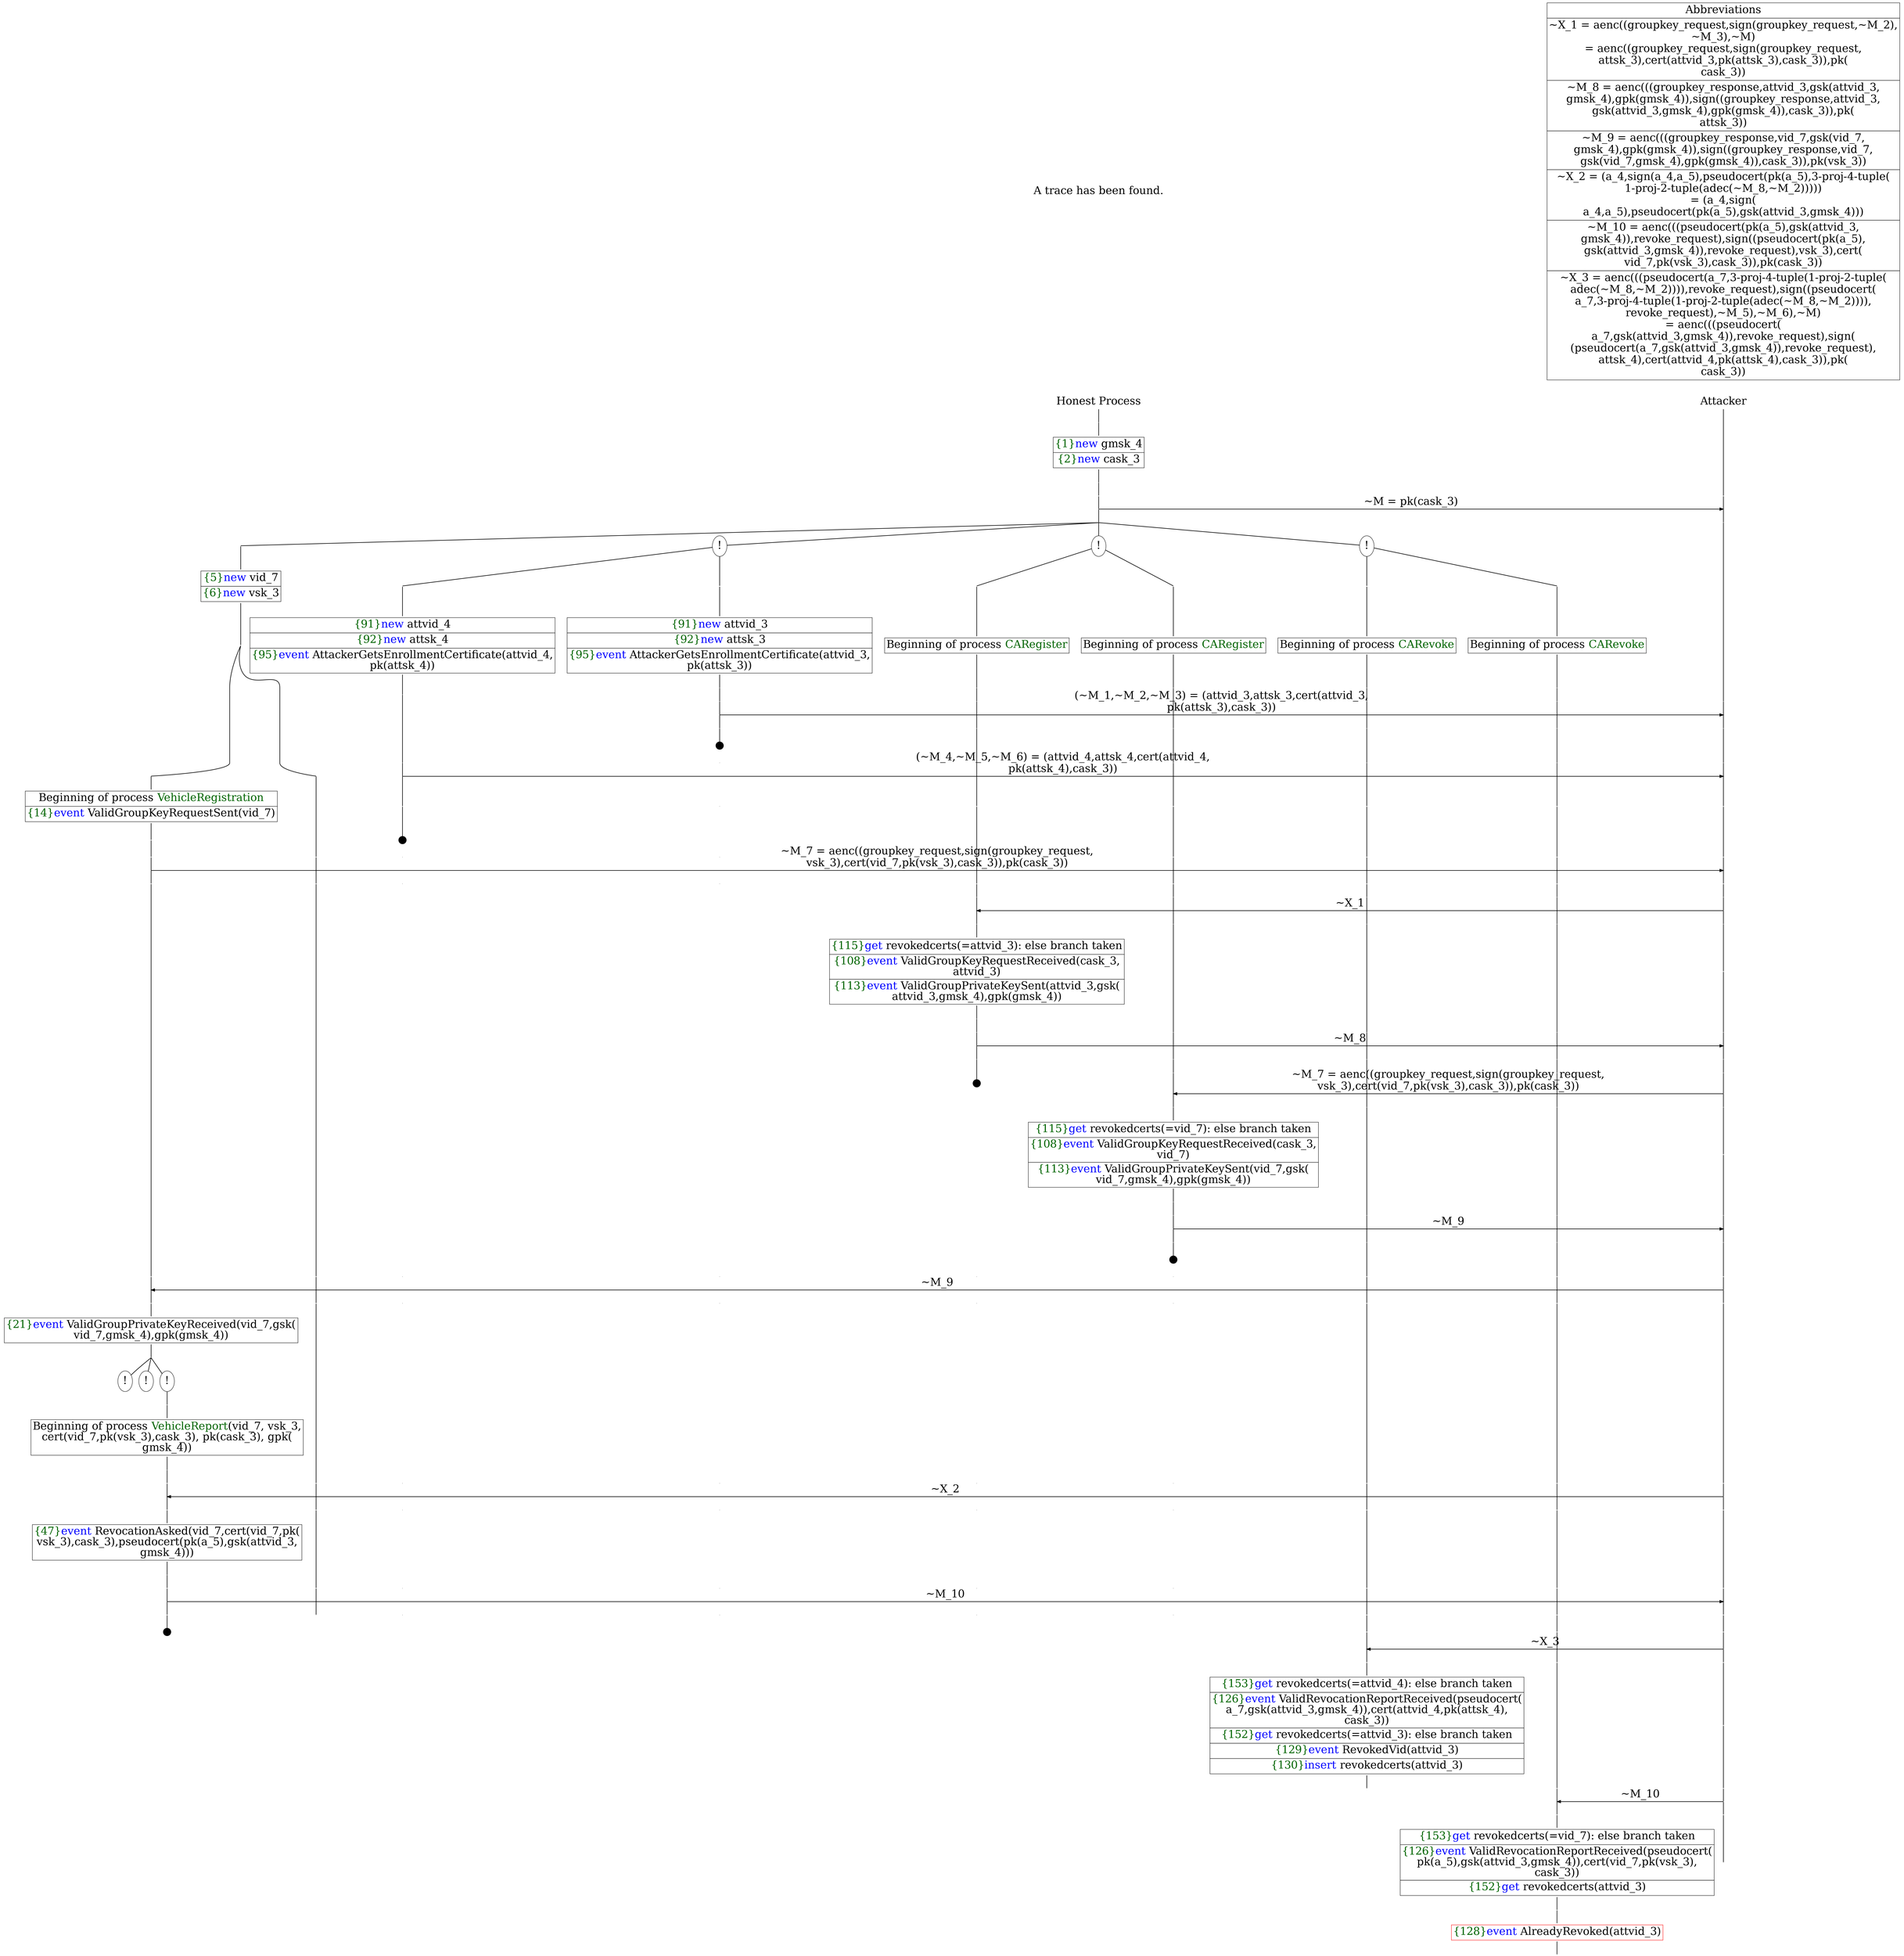 digraph {
graph [ordering = out]
edge [arrowhead = none, penwidth = 1.6, fontsize = 30]
node [shape = point, width = 0, height = 0, fontsize = 30]
Trace [label = <A trace has been found.<br/>
>, shape = plaintext]
P0__0 [label = "Honest Process", shape = plaintext]
P__0 [label = "Attacker", shape = plaintext]
Trace -> P0__0 [label = "", style = invisible, weight = 100]{rank = same; P0__0 P__0}
P0__0 -> P0__1 [label = <>, weight = 100]
P0__1 -> P0__2 [label = <>, weight = 100]
P0__2 [shape = plaintext, label = <<TABLE BORDER="0" CELLBORDER="1" CELLSPACING="0" CELLPADDING="4"> <TR><TD><FONT COLOR="darkgreen">{1}</FONT><FONT COLOR="blue">new </FONT>gmsk_4</TD></TR><TR><TD><FONT COLOR="darkgreen">{2}</FONT><FONT COLOR="blue">new </FONT>cask_3</TD></TR></TABLE>>]
P0__2 -> P0__3 [label = <>, weight = 100]
P0__3 -> P0__4 [label = <>, weight = 100]
P__0 -> P__1 [label = <>, weight = 100]
{rank = same; P__1 P0__4}
P0__4 -> P0__5 [label = <>, weight = 100]
P__1 -> P__2 [label = <>, weight = 100]
{rank = same; P__2 P0__5}
P0__5 -> P__2 [label = <~M = pk(cask_3)>, arrowhead = normal]
P0__5 -> P0__6 [label = <>, weight = 100]
P__2 -> P__3 [label = <>, weight = 100]
{rank = same; P__3 P0__6}
/*RPar */
P0__6 -> P0_3__6 [label = <>]
P0__6 -> P0_2__6 [label = <>]
P0__6 -> P0_1__6 [label = <>]
P0__6 -> P0_0__6 [label = <>]
P0__6 [label = "", fixedsize = false, width = 0, height = 0, shape = none]
{rank = same; P0_0__6 P0_1__6 P0_2__6 P0_3__6}
P0_0__6 [label = "!", shape = ellipse]
{rank = same; P0_0_1__6 P0_0_0__6}
P0_0_1__6 [label = "", fixedsize = false, width = 0, height = 0, shape = none]
P0_0__6 -> P0_0_1__6 [label = <>]
P0_0_0__6 [label = "", fixedsize = false, width = 0, height = 0, shape = none]
P0_0__6 -> P0_0_0__6 [label = <>]
P0_0_0__6 -> P0_0_0__7 [label = <>, weight = 100]
P0_0_0__7 [shape = plaintext, label = <<TABLE BORDER="0" CELLBORDER="1" CELLSPACING="0" CELLPADDING="4"> <TR><TD>Beginning of process <FONT COLOR="darkgreen">CARevoke</FONT></TD></TR></TABLE>>]
P0_0_0__7 -> P0_0_0__8 [label = <>, weight = 100]
P0_0_1__6 -> P0_0_1__7 [label = <>, weight = 100]
P0_0_1__7 [shape = plaintext, label = <<TABLE BORDER="0" CELLBORDER="1" CELLSPACING="0" CELLPADDING="4"> <TR><TD>Beginning of process <FONT COLOR="darkgreen">CARevoke</FONT></TD></TR></TABLE>>]
P0_0_1__7 -> P0_0_1__8 [label = <>, weight = 100]
P0_1__6 [label = "!", shape = ellipse]
{rank = same; P0_1_1__6 P0_1_0__6}
P0_1_1__6 [label = "", fixedsize = false, width = 0, height = 0, shape = none]
P0_1__6 -> P0_1_1__6 [label = <>]
P0_1_0__6 [label = "", fixedsize = false, width = 0, height = 0, shape = none]
P0_1__6 -> P0_1_0__6 [label = <>]
P0_1_0__6 -> P0_1_0__7 [label = <>, weight = 100]
P0_1_0__7 [shape = plaintext, label = <<TABLE BORDER="0" CELLBORDER="1" CELLSPACING="0" CELLPADDING="4"> <TR><TD>Beginning of process <FONT COLOR="darkgreen">CARegister</FONT></TD></TR></TABLE>>]
P0_1_0__7 -> P0_1_0__8 [label = <>, weight = 100]
P0_1_1__6 -> P0_1_1__7 [label = <>, weight = 100]
P0_1_1__7 [shape = plaintext, label = <<TABLE BORDER="0" CELLBORDER="1" CELLSPACING="0" CELLPADDING="4"> <TR><TD>Beginning of process <FONT COLOR="darkgreen">CARegister</FONT></TD></TR></TABLE>>]
P0_1_1__7 -> P0_1_1__8 [label = <>, weight = 100]
P0_2__6 [label = "!", shape = ellipse]
{rank = same; P0_2_1__6 P0_2_0__6}
P0_2_1__6 [label = "", fixedsize = false, width = 0, height = 0, shape = none]
P0_2__6 -> P0_2_1__6 [label = <>]
P0_2_0__6 [label = "", fixedsize = false, width = 0, height = 0, shape = none]
P0_2__6 -> P0_2_0__6 [label = <>]
P0_2_0__6 -> P0_2_0__7 [label = <>, weight = 100]
P0_2_0__7 [shape = plaintext, label = <<TABLE BORDER="0" CELLBORDER="1" CELLSPACING="0" CELLPADDING="4"> <TR><TD><FONT COLOR="darkgreen">{91}</FONT><FONT COLOR="blue">new </FONT>attvid_3</TD></TR><TR><TD><FONT COLOR="darkgreen">{92}</FONT><FONT COLOR="blue">new </FONT>attsk_3</TD></TR><TR><TD><FONT COLOR="darkgreen">{95}</FONT><FONT COLOR="blue">event</FONT> AttackerGetsEnrollmentCertificate(attvid_3,<br/>
pk(attsk_3))</TD></TR></TABLE>>]
P0_2_0__7 -> P0_2_0__8 [label = <>, weight = 100]
P0_2_0__8 -> P0_2_0__9 [label = <>, weight = 100]
P0_1_1__8 -> P0_1_1__9 [label = <>, weight = 100]
P0_1_0__8 -> P0_1_0__9 [label = <>, weight = 100]
P0_0_1__8 -> P0_0_1__9 [label = <>, weight = 100]
P0_0_0__8 -> P0_0_0__9 [label = <>, weight = 100]
P__3 -> P__4 [label = <>, weight = 100]
{rank = same; P__4 P0_0_0__9 P0_0_1__9 P0_1_0__9 P0_1_1__9 P0_2_0__9}
P0_2_0__9 -> P0_2_0__10 [label = <>, weight = 100]
P__4 -> P__5 [label = <>, weight = 100]
{rank = same; P__5 P0_2_0__10}
P0_2_0__10 -> P__5 [label = <(~M_1,~M_2,~M_3) = (attvid_3,attsk_3,cert(attvid_3,<br/>
pk(attsk_3),cask_3))>, arrowhead = normal]
P0_2_0__10 -> P0_2_0__11 [label = <>, weight = 100]
P0_1_1__9 -> P0_1_1__10 [label = <>, weight = 100]
P0_1_0__9 -> P0_1_0__10 [label = <>, weight = 100]
P0_0_1__9 -> P0_0_1__10 [label = <>, weight = 100]
P0_0_0__9 -> P0_0_0__10 [label = <>, weight = 100]
P__5 -> P__6 [label = <>, weight = 100]
{rank = same; P__6 P0_0_0__10 P0_0_1__10 P0_1_0__10 P0_1_1__10 P0_2_0__11}
P0_2_0__12 [label = "", width = 0.3, height = 0.3]
P0_2_0__11 -> P0_2_0__12 [label = <>, weight = 100]
P0_2_1__6 -> P0_2_1__7 [label = <>, weight = 100]
P0_2_1__7 [shape = plaintext, label = <<TABLE BORDER="0" CELLBORDER="1" CELLSPACING="0" CELLPADDING="4"> <TR><TD><FONT COLOR="darkgreen">{91}</FONT><FONT COLOR="blue">new </FONT>attvid_4</TD></TR><TR><TD><FONT COLOR="darkgreen">{92}</FONT><FONT COLOR="blue">new </FONT>attsk_4</TD></TR><TR><TD><FONT COLOR="darkgreen">{95}</FONT><FONT COLOR="blue">event</FONT> AttackerGetsEnrollmentCertificate(attvid_4,<br/>
pk(attsk_4))</TD></TR></TABLE>>]
P0_2_1__7 -> P0_2_1__8 [label = <>, weight = 100]
P0_2_1__8 -> P0_2_1__9 [label = <>, weight = 100]
P0_2_0__13 [label = "", style = invisible]
P0_2_0__12 -> P0_2_0__13 [label = <>, weight = 100, style = invisible]
P0_1_1__10 -> P0_1_1__11 [label = <>, weight = 100]
P0_1_0__10 -> P0_1_0__11 [label = <>, weight = 100]
P0_0_1__10 -> P0_0_1__11 [label = <>, weight = 100]
P0_0_0__10 -> P0_0_0__11 [label = <>, weight = 100]
P__6 -> P__7 [label = <>, weight = 100]
{rank = same; P__7 P0_0_0__11 P0_0_1__11 P0_1_0__11 P0_1_1__11 P0_2_0__13 P0_2_1__9}
P0_2_1__9 -> P0_2_1__10 [label = <>, weight = 100]
P__7 -> P__8 [label = <>, weight = 100]
{rank = same; P__8 P0_2_1__10}
P0_2_1__10 -> P__8 [label = <(~M_4,~M_5,~M_6) = (attvid_4,attsk_4,cert(attvid_4,<br/>
pk(attsk_4),cask_3))>, arrowhead = normal]
P0_2_1__10 -> P0_2_1__11 [label = <>, weight = 100]
P0_2_0__14 [label = "", style = invisible]
P0_2_0__13 -> P0_2_0__14 [label = <>, weight = 100, style = invisible]
P0_1_1__11 -> P0_1_1__12 [label = <>, weight = 100]
P0_1_0__11 -> P0_1_0__12 [label = <>, weight = 100]
P0_0_1__11 -> P0_0_1__12 [label = <>, weight = 100]
P0_0_0__11 -> P0_0_0__12 [label = <>, weight = 100]
P__8 -> P__9 [label = <>, weight = 100]
{rank = same; P__9 P0_0_0__12 P0_0_1__12 P0_1_0__12 P0_1_1__12 P0_2_0__14 P0_2_1__11}
P0_2_1__12 [label = "", width = 0.3, height = 0.3]
P0_2_1__11 -> P0_2_1__12 [label = <>, weight = 100]
P0_3__6 -> P0_3__7 [label = <>, weight = 100]
P0_3__7 [shape = plaintext, label = <<TABLE BORDER="0" CELLBORDER="1" CELLSPACING="0" CELLPADDING="4"> <TR><TD><FONT COLOR="darkgreen">{5}</FONT><FONT COLOR="blue">new </FONT>vid_7</TD></TR><TR><TD><FONT COLOR="darkgreen">{6}</FONT><FONT COLOR="blue">new </FONT>vsk_3</TD></TR></TABLE>>]
P0_3__7 -> P0_3__8 [label = <>, weight = 100]
/*RPar */
P0_3__8 -> P0_3_1__8 [label = <>]
P0_3__8 -> P0_3_0__8 [label = <>]
P0_3__8 [label = "", fixedsize = false, width = 0, height = 0, shape = none]
{rank = same; P0_3_0__8 P0_3_1__8}
P0_3_1__8 -> P0_3_1__9 [label = <>, weight = 100]
P0_3_1__9 [shape = plaintext, label = <<TABLE BORDER="0" CELLBORDER="1" CELLSPACING="0" CELLPADDING="4"> <TR><TD>Beginning of process <FONT COLOR="darkgreen">VehicleRegistration</FONT></TD></TR><TR><TD><FONT COLOR="darkgreen">{14}</FONT><FONT COLOR="blue">event</FONT> ValidGroupKeyRequestSent(vid_7)</TD></TR></TABLE>>]
P0_3_1__9 -> P0_3_1__10 [label = <>, weight = 100]
P0_3_1__10 -> P0_3_1__11 [label = <>, weight = 100]
P0_3_0__8 -> P0_3_0__9 [label = <>, weight = 100]
P0_2_1__13 [label = "", style = invisible]
P0_2_1__12 -> P0_2_1__13 [label = <>, weight = 100, style = invisible]
P0_2_0__15 [label = "", style = invisible]
P0_2_0__14 -> P0_2_0__15 [label = <>, weight = 100, style = invisible]
P0_1_1__12 -> P0_1_1__13 [label = <>, weight = 100]
P0_1_0__12 -> P0_1_0__13 [label = <>, weight = 100]
P0_0_1__12 -> P0_0_1__13 [label = <>, weight = 100]
P0_0_0__12 -> P0_0_0__13 [label = <>, weight = 100]
P__9 -> P__10 [label = <>, weight = 100]
{rank = same; P__10 P0_0_0__13 P0_0_1__13 P0_1_0__13 P0_1_1__13 P0_2_0__15 P0_2_1__13 P0_3_0__9 P0_3_1__11}
P0_3_1__11 -> P0_3_1__12 [label = <>, weight = 100]
P__10 -> P__11 [label = <>, weight = 100]
{rank = same; P__11 P0_3_1__12}
P0_3_1__12 -> P__11 [label = <~M_7 = aenc((groupkey_request,sign(groupkey_request,<br/>
vsk_3),cert(vid_7,pk(vsk_3),cask_3)),pk(cask_3))>, arrowhead = normal]
P0_3_1__12 -> P0_3_1__13 [label = <>, weight = 100]
P0_3_0__9 -> P0_3_0__10 [label = <>, weight = 100]
P0_2_1__14 [label = "", style = invisible]
P0_2_1__13 -> P0_2_1__14 [label = <>, weight = 100, style = invisible]
P0_2_0__16 [label = "", style = invisible]
P0_2_0__15 -> P0_2_0__16 [label = <>, weight = 100, style = invisible]
P0_1_1__13 -> P0_1_1__14 [label = <>, weight = 100]
P0_1_0__13 -> P0_1_0__14 [label = <>, weight = 100]
P0_0_1__13 -> P0_0_1__14 [label = <>, weight = 100]
P0_0_0__13 -> P0_0_0__14 [label = <>, weight = 100]
P__11 -> P__12 [label = <>, weight = 100]
{rank = same; P__12 P0_0_0__14 P0_0_1__14 P0_1_0__14 P0_1_1__14 P0_2_0__16 P0_2_1__14 P0_3_0__10 P0_3_1__13}
P0_1_1__14 -> P0_1_1__15 [label = <>, weight = 100]
P0_1_0__14 -> P0_1_0__15 [label = <>, weight = 100]
P0_0_1__14 -> P0_0_1__15 [label = <>, weight = 100]
P0_0_0__14 -> P0_0_0__15 [label = <>, weight = 100]
P__12 -> P__13 [label = <>, weight = 100]
{rank = same; P__13 P0_0_0__15 P0_0_1__15 P0_1_0__15 P0_1_1__15}
P0_1_1__15 -> P0_1_1__16 [label = <>, weight = 100]
P__13 -> P__14 [label = <>, weight = 100]
{rank = same; P__14 P0_1_1__16}
P0_1_1__16 -> P__14 [label = <~X_1>, dir = back, arrowhead = normal]
P0_1_1__16 -> P0_1_1__17 [label = <>, weight = 100]
P0_1_0__15 -> P0_1_0__16 [label = <>, weight = 100]
P0_0_1__15 -> P0_0_1__16 [label = <>, weight = 100]
P0_0_0__15 -> P0_0_0__16 [label = <>, weight = 100]
P__14 -> P__15 [label = <>, weight = 100]
{rank = same; P__15 P0_0_0__16 P0_0_1__16 P0_1_0__16 P0_1_1__17}
P0_1_1__17 -> P0_1_1__18 [label = <>, weight = 100]
P0_1_1__18 [shape = plaintext, label = <<TABLE BORDER="0" CELLBORDER="1" CELLSPACING="0" CELLPADDING="4"> <TR><TD><FONT COLOR="darkgreen">{115}</FONT><FONT COLOR="blue">get</FONT> revokedcerts(=attvid_3): else branch taken<br/>
</TD></TR><TR><TD><FONT COLOR="darkgreen">{108}</FONT><FONT COLOR="blue">event</FONT> ValidGroupKeyRequestReceived(cask_3,<br/>
attvid_3)</TD></TR><TR><TD><FONT COLOR="darkgreen">{113}</FONT><FONT COLOR="blue">event</FONT> ValidGroupPrivateKeySent(attvid_3,gsk(<br/>
attvid_3,gmsk_4),gpk(gmsk_4))</TD></TR></TABLE>>]
P0_1_1__18 -> P0_1_1__19 [label = <>, weight = 100]
P__15 -> P__16 [label = <>, weight = 100]
{rank = same; P__16 P0_1_1__18}
P0_1_1__19 -> P0_1_1__20 [label = <>, weight = 100]
P0_1_0__16 -> P0_1_0__17 [label = <>, weight = 100]
P0_0_1__16 -> P0_0_1__17 [label = <>, weight = 100]
P0_0_0__16 -> P0_0_0__17 [label = <>, weight = 100]
P__16 -> P__17 [label = <>, weight = 100]
{rank = same; P__17 P0_0_0__17 P0_0_1__17 P0_1_0__17 P0_1_1__20}
P0_1_1__20 -> P0_1_1__21 [label = <>, weight = 100]
P__17 -> P__18 [label = <>, weight = 100]
{rank = same; P__18 P0_1_1__21}
P0_1_1__21 -> P__18 [label = <~M_8>, arrowhead = normal]
P0_1_1__21 -> P0_1_1__22 [label = <>, weight = 100]
P0_1_0__17 -> P0_1_0__18 [label = <>, weight = 100]
P0_0_1__17 -> P0_0_1__18 [label = <>, weight = 100]
P0_0_0__17 -> P0_0_0__18 [label = <>, weight = 100]
P__18 -> P__19 [label = <>, weight = 100]
{rank = same; P__19 P0_0_0__18 P0_0_1__18 P0_1_0__18 P0_1_1__22}
P0_1_1__23 [label = "", width = 0.3, height = 0.3]
P0_1_1__22 -> P0_1_1__23 [label = <>, weight = 100]
P0_1_0__18 -> P0_1_0__19 [label = <>, weight = 100]
P0_0_1__18 -> P0_0_1__19 [label = <>, weight = 100]
P0_0_0__18 -> P0_0_0__19 [label = <>, weight = 100]
P__19 -> P__20 [label = <>, weight = 100]
{rank = same; P__20 P0_0_0__19 P0_0_1__19 P0_1_0__19}
P0_1_0__19 -> P0_1_0__20 [label = <>, weight = 100]
P__20 -> P__21 [label = <>, weight = 100]
{rank = same; P__21 P0_1_0__20}
P0_1_0__20 -> P__21 [label = <~M_7 = aenc((groupkey_request,sign(groupkey_request,<br/>
vsk_3),cert(vid_7,pk(vsk_3),cask_3)),pk(cask_3))>, dir = back, arrowhead = normal]
P0_1_0__20 -> P0_1_0__21 [label = <>, weight = 100]
P0_0_1__19 -> P0_0_1__20 [label = <>, weight = 100]
P0_0_0__19 -> P0_0_0__20 [label = <>, weight = 100]
P__21 -> P__22 [label = <>, weight = 100]
{rank = same; P__22 P0_0_0__20 P0_0_1__20 P0_1_0__21}
P0_1_0__21 -> P0_1_0__22 [label = <>, weight = 100]
P0_1_0__22 [shape = plaintext, label = <<TABLE BORDER="0" CELLBORDER="1" CELLSPACING="0" CELLPADDING="4"> <TR><TD><FONT COLOR="darkgreen">{115}</FONT><FONT COLOR="blue">get</FONT> revokedcerts(=vid_7): else branch taken<br/>
</TD></TR><TR><TD><FONT COLOR="darkgreen">{108}</FONT><FONT COLOR="blue">event</FONT> ValidGroupKeyRequestReceived(cask_3,<br/>
vid_7)</TD></TR><TR><TD><FONT COLOR="darkgreen">{113}</FONT><FONT COLOR="blue">event</FONT> ValidGroupPrivateKeySent(vid_7,gsk(<br/>
vid_7,gmsk_4),gpk(gmsk_4))</TD></TR></TABLE>>]
P0_1_0__22 -> P0_1_0__23 [label = <>, weight = 100]
P__22 -> P__23 [label = <>, weight = 100]
{rank = same; P__23 P0_1_0__22}
P0_1_0__23 -> P0_1_0__24 [label = <>, weight = 100]
P0_0_1__20 -> P0_0_1__21 [label = <>, weight = 100]
P0_0_0__20 -> P0_0_0__21 [label = <>, weight = 100]
P__23 -> P__24 [label = <>, weight = 100]
{rank = same; P__24 P0_0_0__21 P0_0_1__21 P0_1_0__24}
P0_1_0__24 -> P0_1_0__25 [label = <>, weight = 100]
P__24 -> P__25 [label = <>, weight = 100]
{rank = same; P__25 P0_1_0__25}
P0_1_0__25 -> P__25 [label = <~M_9>, arrowhead = normal]
P0_1_0__25 -> P0_1_0__26 [label = <>, weight = 100]
P0_0_1__21 -> P0_0_1__22 [label = <>, weight = 100]
P0_0_0__21 -> P0_0_0__22 [label = <>, weight = 100]
P__25 -> P__26 [label = <>, weight = 100]
{rank = same; P__26 P0_0_0__22 P0_0_1__22 P0_1_0__26}
P0_1_0__27 [label = "", width = 0.3, height = 0.3]
P0_1_0__26 -> P0_1_0__27 [label = <>, weight = 100]
P0_3_1__13 -> P0_3_1__14 [label = <>, weight = 100]
P0_3_0__10 -> P0_3_0__11 [label = <>, weight = 100]
P0_2_1__15 [label = "", style = invisible]
P0_2_1__14 -> P0_2_1__15 [label = <>, weight = 100, style = invisible]
P0_2_0__17 [label = "", style = invisible]
P0_2_0__16 -> P0_2_0__17 [label = <>, weight = 100, style = invisible]
P0_1_1__24 [label = "", style = invisible]
P0_1_1__23 -> P0_1_1__24 [label = <>, weight = 100, style = invisible]
P0_1_0__28 [label = "", style = invisible]
P0_1_0__27 -> P0_1_0__28 [label = <>, weight = 100, style = invisible]
P0_0_1__22 -> P0_0_1__23 [label = <>, weight = 100]
P0_0_0__22 -> P0_0_0__23 [label = <>, weight = 100]
P__26 -> P__27 [label = <>, weight = 100]
{rank = same; P__27 P0_0_0__23 P0_0_1__23 P0_1_0__28 P0_1_1__24 P0_2_0__17 P0_2_1__15 P0_3_0__11 P0_3_1__14}
P0_3_1__14 -> P0_3_1__15 [label = <>, weight = 100]
P__27 -> P__28 [label = <>, weight = 100]
{rank = same; P__28 P0_3_1__15}
P0_3_1__15 -> P__28 [label = <~M_9>, dir = back, arrowhead = normal]
P0_3_1__15 -> P0_3_1__16 [label = <>, weight = 100]
P0_3_0__11 -> P0_3_0__12 [label = <>, weight = 100]
P0_2_1__16 [label = "", style = invisible]
P0_2_1__15 -> P0_2_1__16 [label = <>, weight = 100, style = invisible]
P0_2_0__18 [label = "", style = invisible]
P0_2_0__17 -> P0_2_0__18 [label = <>, weight = 100, style = invisible]
P0_1_1__25 [label = "", style = invisible]
P0_1_1__24 -> P0_1_1__25 [label = <>, weight = 100, style = invisible]
P0_1_0__29 [label = "", style = invisible]
P0_1_0__28 -> P0_1_0__29 [label = <>, weight = 100, style = invisible]
P0_0_1__23 -> P0_0_1__24 [label = <>, weight = 100]
P0_0_0__23 -> P0_0_0__24 [label = <>, weight = 100]
P__28 -> P__29 [label = <>, weight = 100]
{rank = same; P__29 P0_0_0__24 P0_0_1__24 P0_1_0__29 P0_1_1__25 P0_2_0__18 P0_2_1__16 P0_3_0__12 P0_3_1__16}
P0_3_1__16 -> P0_3_1__17 [label = <>, weight = 100]
P0_3_1__17 [shape = plaintext, label = <<TABLE BORDER="0" CELLBORDER="1" CELLSPACING="0" CELLPADDING="4"> <TR><TD><FONT COLOR="darkgreen">{21}</FONT><FONT COLOR="blue">event</FONT> ValidGroupPrivateKeyReceived(vid_7,gsk(<br/>
vid_7,gmsk_4),gpk(gmsk_4))</TD></TR></TABLE>>]
P0_3_1__17 -> P0_3_1__18 [label = <>, weight = 100]
/*RPar */
P0_3_1__18 -> P0_3_1_2__18 [label = <>]
P0_3_1__18 -> P0_3_1_1__18 [label = <>]
P0_3_1__18 -> P0_3_1_0__18 [label = <>]
P0_3_1__18 [label = "", fixedsize = false, width = 0, height = 0, shape = none]
{rank = same; P0_3_1_0__18 P0_3_1_1__18 P0_3_1_2__18}
P0_3_1_0__18 [label = "!", shape = ellipse]
P0_3_1_0_0__18 [label = "", fixedsize = false, width = 0, height = 0, shape = none]
P0_3_1_0__18 -> P0_3_1_0_0__18 [label = <>, weight = 100]
P0_3_1_0_0__18 -> P0_3_1_0_0__19 [label = <>, weight = 100]
P0_3_1_0_0__19 [shape = plaintext, label = <<TABLE BORDER="0" CELLBORDER="1" CELLSPACING="0" CELLPADDING="4"> <TR><TD>Beginning of process <FONT COLOR="darkgreen">VehicleReport</FONT>(vid_7, vsk_3,<br/>
cert(vid_7,pk(vsk_3),cask_3), pk(cask_3), gpk(<br/>
gmsk_4))</TD></TR></TABLE>>]
P0_3_1_0_0__19 -> P0_3_1_0_0__20 [label = <>, weight = 100]
P0_3_1_1__18 [label = "!", shape = ellipse]
P0_3_1_2__18 [label = "!", shape = ellipse]
P0_3_1_0_0__20 -> P0_3_1_0_0__21 [label = <>, weight = 100]
P0_3_0__12 -> P0_3_0__13 [label = <>, weight = 100]
P0_2_1__17 [label = "", style = invisible]
P0_2_1__16 -> P0_2_1__17 [label = <>, weight = 100, style = invisible]
P0_2_0__19 [label = "", style = invisible]
P0_2_0__18 -> P0_2_0__19 [label = <>, weight = 100, style = invisible]
P0_1_1__26 [label = "", style = invisible]
P0_1_1__25 -> P0_1_1__26 [label = <>, weight = 100, style = invisible]
P0_1_0__30 [label = "", style = invisible]
P0_1_0__29 -> P0_1_0__30 [label = <>, weight = 100, style = invisible]
P0_0_1__24 -> P0_0_1__25 [label = <>, weight = 100]
P0_0_0__24 -> P0_0_0__25 [label = <>, weight = 100]
P__29 -> P__30 [label = <>, weight = 100]
{rank = same; P__30 P0_0_0__25 P0_0_1__25 P0_1_0__30 P0_1_1__26 P0_2_0__19 P0_2_1__17 P0_3_0__13 P0_3_1_0_0__21}
P0_3_1_0_0__21 -> P0_3_1_0_0__22 [label = <>, weight = 100]
P__30 -> P__31 [label = <>, weight = 100]
{rank = same; P__31 P0_3_1_0_0__22}
P0_3_1_0_0__22 -> P__31 [label = <~X_2>, dir = back, arrowhead = normal]
P0_3_1_0_0__22 -> P0_3_1_0_0__23 [label = <>, weight = 100]
P0_3_0__13 -> P0_3_0__14 [label = <>, weight = 100]
P0_2_1__18 [label = "", style = invisible]
P0_2_1__17 -> P0_2_1__18 [label = <>, weight = 100, style = invisible]
P0_2_0__20 [label = "", style = invisible]
P0_2_0__19 -> P0_2_0__20 [label = <>, weight = 100, style = invisible]
P0_1_1__27 [label = "", style = invisible]
P0_1_1__26 -> P0_1_1__27 [label = <>, weight = 100, style = invisible]
P0_1_0__31 [label = "", style = invisible]
P0_1_0__30 -> P0_1_0__31 [label = <>, weight = 100, style = invisible]
P0_0_1__25 -> P0_0_1__26 [label = <>, weight = 100]
P0_0_0__25 -> P0_0_0__26 [label = <>, weight = 100]
P__31 -> P__32 [label = <>, weight = 100]
{rank = same; P__32 P0_0_0__26 P0_0_1__26 P0_1_0__31 P0_1_1__27 P0_2_0__20 P0_2_1__18 P0_3_0__14 P0_3_1_0_0__23}
P0_3_1_0_0__23 -> P0_3_1_0_0__24 [label = <>, weight = 100]
P0_3_1_0_0__24 [shape = plaintext, label = <<TABLE BORDER="0" CELLBORDER="1" CELLSPACING="0" CELLPADDING="4"> <TR><TD><FONT COLOR="darkgreen">{47}</FONT><FONT COLOR="blue">event</FONT> RevocationAsked(vid_7,cert(vid_7,pk(<br/>
vsk_3),cask_3),pseudocert(pk(a_5),gsk(attvid_3,<br/>
gmsk_4)))</TD></TR></TABLE>>]
P0_3_1_0_0__24 -> P0_3_1_0_0__25 [label = <>, weight = 100]
P0_3_1_0_0__25 -> P0_3_1_0_0__26 [label = <>, weight = 100]
P0_3_0__14 -> P0_3_0__15 [label = <>, weight = 100]
P0_2_1__19 [label = "", style = invisible]
P0_2_1__18 -> P0_2_1__19 [label = <>, weight = 100, style = invisible]
P0_2_0__21 [label = "", style = invisible]
P0_2_0__20 -> P0_2_0__21 [label = <>, weight = 100, style = invisible]
P0_1_1__28 [label = "", style = invisible]
P0_1_1__27 -> P0_1_1__28 [label = <>, weight = 100, style = invisible]
P0_1_0__32 [label = "", style = invisible]
P0_1_0__31 -> P0_1_0__32 [label = <>, weight = 100, style = invisible]
P0_0_1__26 -> P0_0_1__27 [label = <>, weight = 100]
P0_0_0__26 -> P0_0_0__27 [label = <>, weight = 100]
P__32 -> P__33 [label = <>, weight = 100]
{rank = same; P__33 P0_0_0__27 P0_0_1__27 P0_1_0__32 P0_1_1__28 P0_2_0__21 P0_2_1__19 P0_3_0__15 P0_3_1_0_0__26}
P0_3_1_0_0__26 -> P0_3_1_0_0__27 [label = <>, weight = 100]
P__33 -> P__34 [label = <>, weight = 100]
{rank = same; P__34 P0_3_1_0_0__27}
P0_3_1_0_0__27 -> P__34 [label = <~M_10>, arrowhead = normal]
P0_3_1_0_0__27 -> P0_3_1_0_0__28 [label = <>, weight = 100]
P0_3_0__15 -> P0_3_0__16 [label = <>, weight = 100]
P0_2_1__20 [label = "", style = invisible]
P0_2_1__19 -> P0_2_1__20 [label = <>, weight = 100, style = invisible]
P0_2_0__22 [label = "", style = invisible]
P0_2_0__21 -> P0_2_0__22 [label = <>, weight = 100, style = invisible]
P0_1_1__29 [label = "", style = invisible]
P0_1_1__28 -> P0_1_1__29 [label = <>, weight = 100, style = invisible]
P0_1_0__33 [label = "", style = invisible]
P0_1_0__32 -> P0_1_0__33 [label = <>, weight = 100, style = invisible]
P0_0_1__27 -> P0_0_1__28 [label = <>, weight = 100]
P0_0_0__27 -> P0_0_0__28 [label = <>, weight = 100]
P__34 -> P__35 [label = <>, weight = 100]
{rank = same; P__35 P0_0_0__28 P0_0_1__28 P0_1_0__33 P0_1_1__29 P0_2_0__22 P0_2_1__20 P0_3_0__16 P0_3_1_0_0__28}
P0_3_1_0_0__29 [label = "", width = 0.3, height = 0.3]
P0_3_1_0_0__28 -> P0_3_1_0_0__29 [label = <>, weight = 100]
P0_0_1__28 -> P0_0_1__29 [label = <>, weight = 100]
P0_0_0__28 -> P0_0_0__29 [label = <>, weight = 100]
P__35 -> P__36 [label = <>, weight = 100]
{rank = same; P__36 P0_0_0__29 P0_0_1__29}
P0_0_1__29 -> P0_0_1__30 [label = <>, weight = 100]
P__36 -> P__37 [label = <>, weight = 100]
{rank = same; P__37 P0_0_1__30}
P0_0_1__30 -> P__37 [label = <~X_3>, dir = back, arrowhead = normal]
P0_0_1__30 -> P0_0_1__31 [label = <>, weight = 100]
P0_0_0__29 -> P0_0_0__30 [label = <>, weight = 100]
P__37 -> P__38 [label = <>, weight = 100]
{rank = same; P__38 P0_0_0__30 P0_0_1__31}
P0_0_1__31 -> P0_0_1__32 [label = <>, weight = 100]
P0_0_1__32 [shape = plaintext, label = <<TABLE BORDER="0" CELLBORDER="1" CELLSPACING="0" CELLPADDING="4"> <TR><TD><FONT COLOR="darkgreen">{153}</FONT><FONT COLOR="blue">get</FONT> revokedcerts(=attvid_4): else branch taken<br/>
</TD></TR><TR><TD><FONT COLOR="darkgreen">{126}</FONT><FONT COLOR="blue">event</FONT> ValidRevocationReportReceived(pseudocert(<br/>
a_7,gsk(attvid_3,gmsk_4)),cert(attvid_4,pk(attsk_4),<br/>
cask_3))</TD></TR><TR><TD><FONT COLOR="darkgreen">{152}</FONT><FONT COLOR="blue">get</FONT> revokedcerts(=attvid_3): else branch taken<br/>
</TD></TR><TR><TD><FONT COLOR="darkgreen">{129}</FONT><FONT COLOR="blue">event</FONT> RevokedVid(attvid_3)</TD></TR><TR><TD><FONT COLOR="darkgreen">{130}</FONT><FONT COLOR="blue">insert </FONT>revokedcerts(attvid_3)</TD></TR></TABLE>>]
P0_0_1__32 -> P0_0_1__33 [label = <>, weight = 100]
P__38 -> P__39 [label = <>, weight = 100]
{rank = same; P__39 P0_0_1__32}
P0_0_0__30 -> P0_0_0__31 [label = <>, weight = 100]
P__39 -> P__40 [label = <>, weight = 100]
{rank = same; P__40 P0_0_0__31}
P0_0_0__31 -> P0_0_0__32 [label = <>, weight = 100]
P__40 -> P__41 [label = <>, weight = 100]
{rank = same; P__41 P0_0_0__32}
P0_0_0__32 -> P__41 [label = <~M_10>, dir = back, arrowhead = normal]
P0_0_0__32 -> P0_0_0__33 [label = <>, weight = 100]
P__41 -> P__42 [label = <>, weight = 100]
{rank = same; P__42 P0_0_0__33}
P0_0_0__33 -> P0_0_0__34 [label = <>, weight = 100]
P0_0_0__34 [shape = plaintext, label = <<TABLE BORDER="0" CELLBORDER="1" CELLSPACING="0" CELLPADDING="4"> <TR><TD><FONT COLOR="darkgreen">{153}</FONT><FONT COLOR="blue">get</FONT> revokedcerts(=vid_7): else branch taken<br/>
</TD></TR><TR><TD><FONT COLOR="darkgreen">{126}</FONT><FONT COLOR="blue">event</FONT> ValidRevocationReportReceived(pseudocert(<br/>
pk(a_5),gsk(attvid_3,gmsk_4)),cert(vid_7,pk(vsk_3),<br/>
cask_3))</TD></TR><TR><TD><FONT COLOR="darkgreen">{152}</FONT><FONT COLOR="blue">get </FONT>revokedcerts(attvid_3)</TD></TR></TABLE>>]
P0_0_0__34 -> P0_0_0__35 [label = <>, weight = 100]
P__42 -> P__43 [label = <>, weight = 100]
{rank = same; P__43 P0_0_0__34}
P0_0_0__35 -> P0_0_0__36 [label = <>, weight = 100]
P0_0_0__36 [color = red, shape = plaintext, label = <<TABLE BORDER="0" CELLBORDER="1" CELLSPACING="0" CELLPADDING="4"> <TR><TD><FONT COLOR="darkgreen">{128}</FONT><FONT COLOR="blue">event</FONT> AlreadyRevoked(attvid_3)</TD></TR></TABLE>>]
P0_0_0__36 -> P0_0_0__37 [label = <>, weight = 100]
Abbrev [shape = plaintext, label = <<TABLE BORDER="0" CELLBORDER="1" CELLSPACING="0" CELLPADDING="4"><TR> <TD> Abbreviations </TD></TR><TR><TD>~X_1 = aenc((groupkey_request,sign(groupkey_request,~M_2),<br/>
~M_3),~M)<br/>
= aenc((groupkey_request,sign(groupkey_request,<br/>
attsk_3),cert(attvid_3,pk(attsk_3),cask_3)),pk(<br/>
cask_3))</TD></TR><TR><TD>~M_8 = aenc(((groupkey_response,attvid_3,gsk(attvid_3,<br/>
gmsk_4),gpk(gmsk_4)),sign((groupkey_response,attvid_3,<br/>
gsk(attvid_3,gmsk_4),gpk(gmsk_4)),cask_3)),pk(<br/>
attsk_3))</TD></TR><TR><TD>~M_9 = aenc(((groupkey_response,vid_7,gsk(vid_7,<br/>
gmsk_4),gpk(gmsk_4)),sign((groupkey_response,vid_7,<br/>
gsk(vid_7,gmsk_4),gpk(gmsk_4)),cask_3)),pk(vsk_3))</TD></TR><TR><TD>~X_2 = (a_4,sign(a_4,a_5),pseudocert(pk(a_5),3-proj-4-tuple(<br/>
1-proj-2-tuple(adec(~M_8,~M_2)))))<br/>
= (a_4,sign(<br/>
a_4,a_5),pseudocert(pk(a_5),gsk(attvid_3,gmsk_4)))</TD></TR><TR><TD>~M_10 = aenc(((pseudocert(pk(a_5),gsk(attvid_3,<br/>
gmsk_4)),revoke_request),sign((pseudocert(pk(a_5),<br/>
gsk(attvid_3,gmsk_4)),revoke_request),vsk_3),cert(<br/>
vid_7,pk(vsk_3),cask_3)),pk(cask_3))</TD></TR><TR><TD>~X_3 = aenc(((pseudocert(a_7,3-proj-4-tuple(1-proj-2-tuple(<br/>
adec(~M_8,~M_2)))),revoke_request),sign((pseudocert(<br/>
a_7,3-proj-4-tuple(1-proj-2-tuple(adec(~M_8,~M_2)))),<br/>
revoke_request),~M_5),~M_6),~M)<br/>
= aenc(((pseudocert(<br/>
a_7,gsk(attvid_3,gmsk_4)),revoke_request),sign(<br/>
(pseudocert(a_7,gsk(attvid_3,gmsk_4)),revoke_request),<br/>
attsk_4),cert(attvid_4,pk(attsk_4),cask_3)),pk(<br/>
cask_3))</TD></TR></TABLE>>]Abbrev -> P__0 [style = invisible, weight =100]}